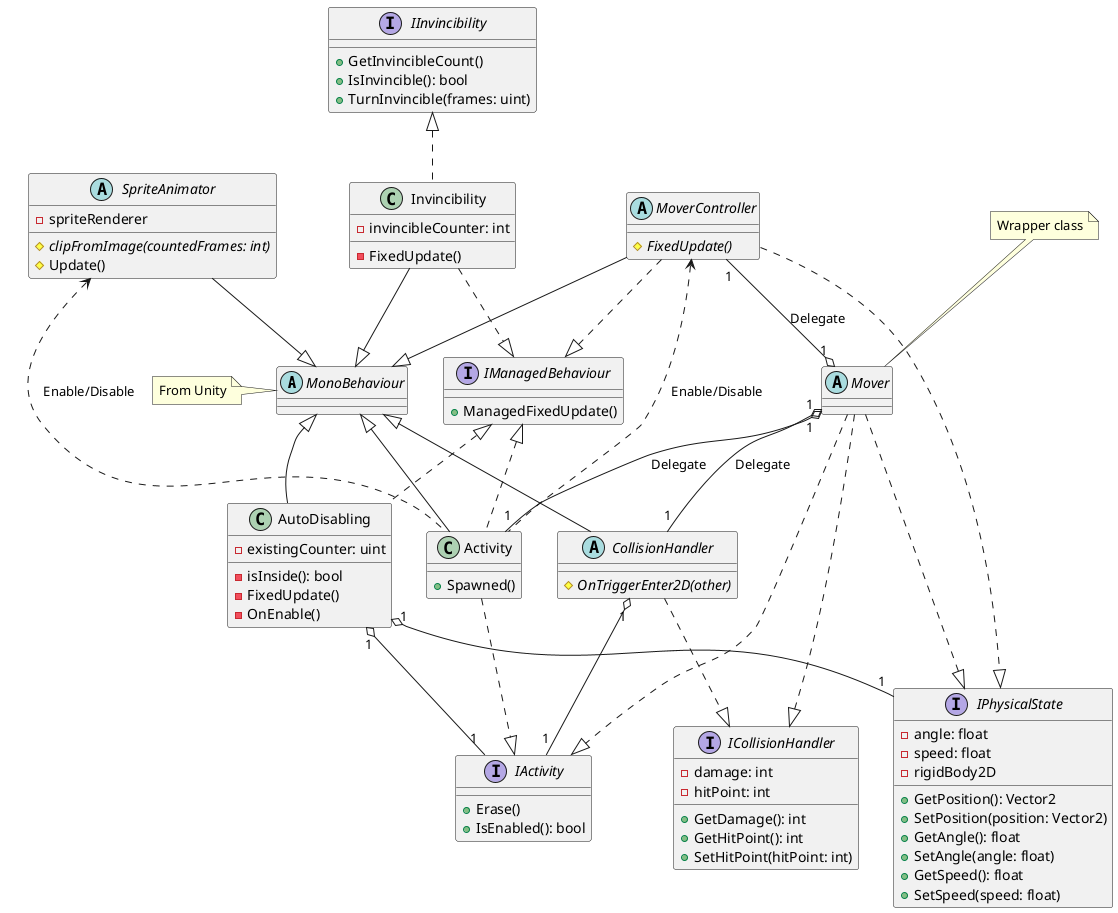 @startuml ClassesForAttachment
abstract MonoBehaviour
note left of MonoBehaviour
    From Unity
end note

interface IActivity {
    +Erase()
    +IsEnabled(): bool
}

class Activity {
    +Spawned()
}

MonoBehaviour <|-- Activity
Activity ..|> IActivity

interface IPhysicalState {
    -angle: float
    -speed: float
    -rigidBody2D
    +GetPosition(): Vector2
    +SetPosition(position: Vector2)
    +GetAngle(): float
    +SetAngle(angle: float)
    +GetSpeed(): float
    +SetSpeed(speed: float)
}

class AutoDisabling {
    -existingCounter: uint
    -isInside(): bool
    -FixedUpdate()
    -OnEnable()
}

MonoBehaviour <|-- AutoDisabling
AutoDisabling "1" o-- "1" IActivity
AutoDisabling "1" o-- "1" IPhysicalState

interface IInvincibility {
    +GetInvincibleCount()
    +IsInvincible(): bool
    +TurnInvincible(frames: uint)
}

class Invincibility {
    -invincibleCounter: int
    -FixedUpdate()
}

IInvincibility <|.. Invincibility
Invincibility --|> MonoBehaviour

interface ICollisionHandler {
    -damage: int
    -hitPoint: int
    +GetDamage(): int
    +GetHitPoint(): int
    +SetHitPoint(hitPoint: int)
}

abstract CollisionHandler {
    #{abstract} OnTriggerEnter2D(other)
}

MonoBehaviour <|-- CollisionHandler
CollisionHandler ..|> ICollisionHandler
CollisionHandler "1" o-- "1" IActivity

abstract MoverController {
    #{abstract} FixedUpdate()
}

MoverController --|> MonoBehaviour
MoverController ..|> IPhysicalState
MoverController <.. Activity : Enable/Disable

abstract SpriteAnimator {
    -spriteRenderer
    #{abstract} clipFromImage(countedFrames: int)
    #Update()
}

SpriteAnimator --|> MonoBehaviour
SpriteAnimator <.. Activity : Enable/Disable

interface IManagedBehaviour {
    +ManagedFixedUpdate()
}

IManagedBehaviour <|.. Activity
IManagedBehaviour <|.. AutoDisabling
MoverController ..|> IManagedBehaviour
Invincibility ..|> IManagedBehaviour

abstract Mover
note top of Mover
    Wrapper class
end note

MoverController "1" --o "1" Mover : Delegate
Mover "1" o-- "1" Activity : Delegate
Mover "1" o-- "1" CollisionHandler : Delegate
Mover ..|> IActivity
Mover ..|> ICollisionHandler
Mover ..|> IPhysicalState
@enduml